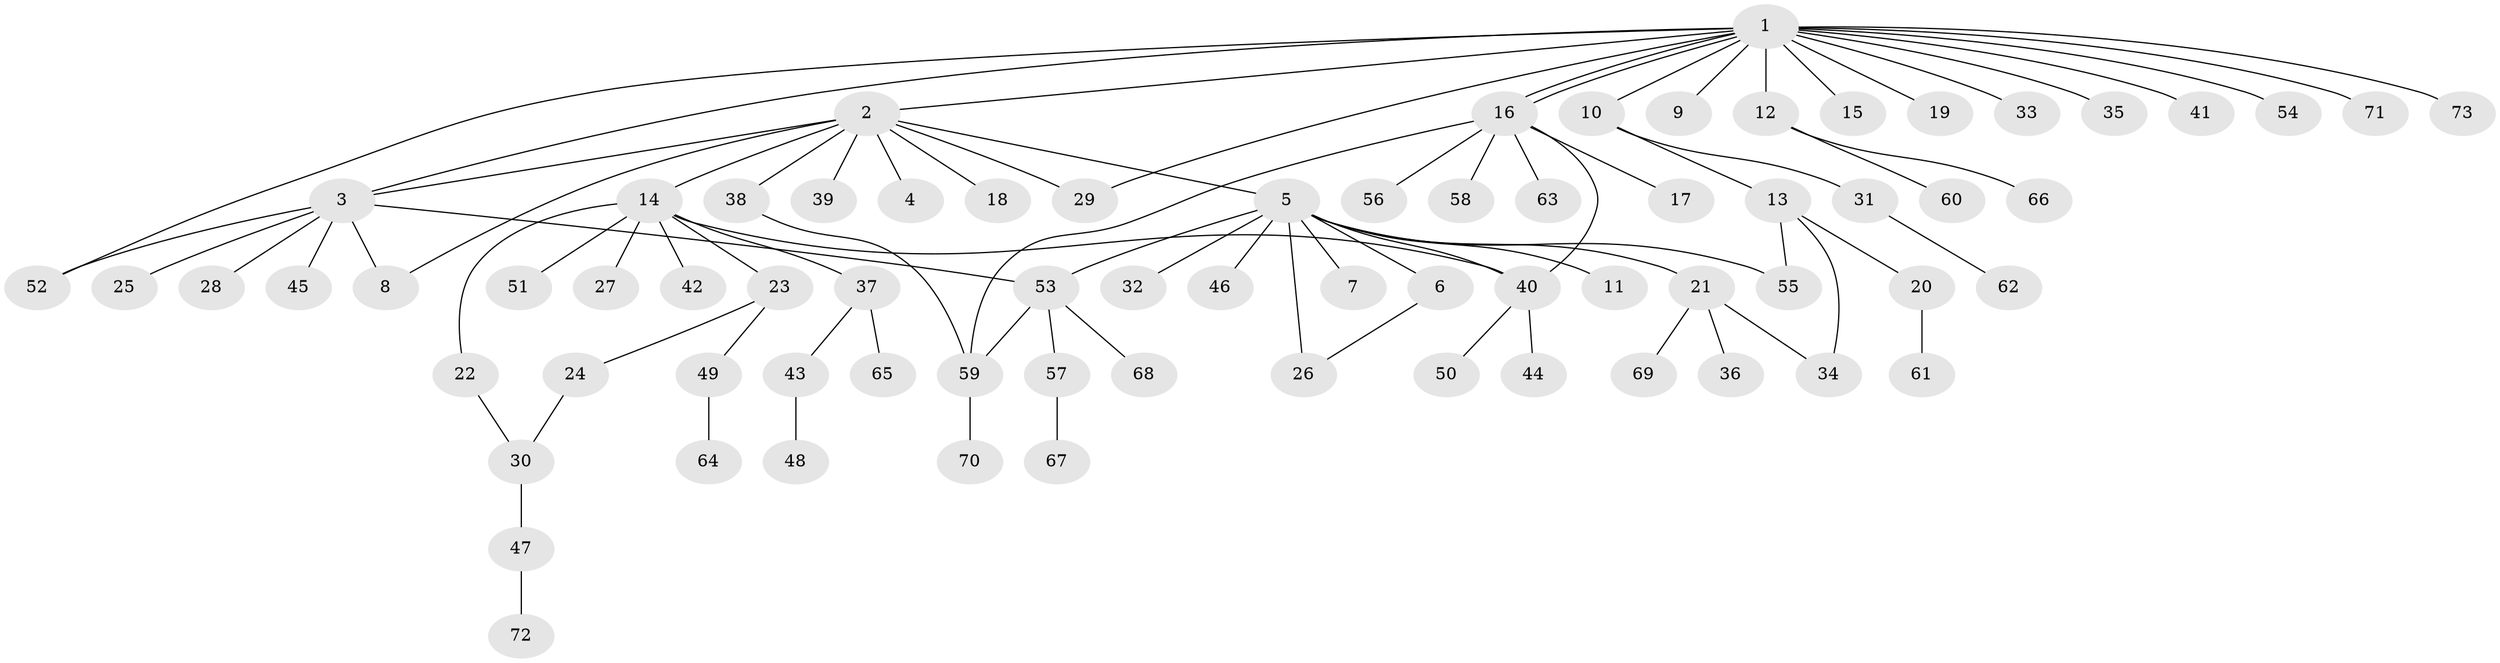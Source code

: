// coarse degree distribution, {6: 0.05263157894736842, 9: 0.05263157894736842, 4: 0.13157894736842105, 1: 0.5263157894736842, 3: 0.13157894736842105, 2: 0.07894736842105263, 7: 0.02631578947368421}
// Generated by graph-tools (version 1.1) at 2025/50/03/04/25 22:50:11]
// undirected, 73 vertices, 86 edges
graph export_dot {
  node [color=gray90,style=filled];
  1;
  2;
  3;
  4;
  5;
  6;
  7;
  8;
  9;
  10;
  11;
  12;
  13;
  14;
  15;
  16;
  17;
  18;
  19;
  20;
  21;
  22;
  23;
  24;
  25;
  26;
  27;
  28;
  29;
  30;
  31;
  32;
  33;
  34;
  35;
  36;
  37;
  38;
  39;
  40;
  41;
  42;
  43;
  44;
  45;
  46;
  47;
  48;
  49;
  50;
  51;
  52;
  53;
  54;
  55;
  56;
  57;
  58;
  59;
  60;
  61;
  62;
  63;
  64;
  65;
  66;
  67;
  68;
  69;
  70;
  71;
  72;
  73;
  1 -- 2;
  1 -- 3;
  1 -- 9;
  1 -- 10;
  1 -- 12;
  1 -- 15;
  1 -- 16;
  1 -- 16;
  1 -- 19;
  1 -- 29;
  1 -- 33;
  1 -- 35;
  1 -- 41;
  1 -- 52;
  1 -- 54;
  1 -- 71;
  1 -- 73;
  2 -- 3;
  2 -- 4;
  2 -- 5;
  2 -- 8;
  2 -- 14;
  2 -- 18;
  2 -- 29;
  2 -- 38;
  2 -- 39;
  3 -- 8;
  3 -- 25;
  3 -- 28;
  3 -- 45;
  3 -- 52;
  3 -- 53;
  5 -- 6;
  5 -- 7;
  5 -- 11;
  5 -- 21;
  5 -- 26;
  5 -- 32;
  5 -- 40;
  5 -- 46;
  5 -- 53;
  5 -- 55;
  6 -- 26;
  10 -- 13;
  10 -- 31;
  12 -- 60;
  12 -- 66;
  13 -- 20;
  13 -- 34;
  13 -- 55;
  14 -- 22;
  14 -- 23;
  14 -- 27;
  14 -- 37;
  14 -- 40;
  14 -- 42;
  14 -- 51;
  16 -- 17;
  16 -- 40;
  16 -- 56;
  16 -- 58;
  16 -- 59;
  16 -- 63;
  20 -- 61;
  21 -- 34;
  21 -- 36;
  21 -- 69;
  22 -- 30;
  23 -- 24;
  23 -- 49;
  24 -- 30;
  30 -- 47;
  31 -- 62;
  37 -- 43;
  37 -- 65;
  38 -- 59;
  40 -- 44;
  40 -- 50;
  43 -- 48;
  47 -- 72;
  49 -- 64;
  53 -- 57;
  53 -- 59;
  53 -- 68;
  57 -- 67;
  59 -- 70;
}
